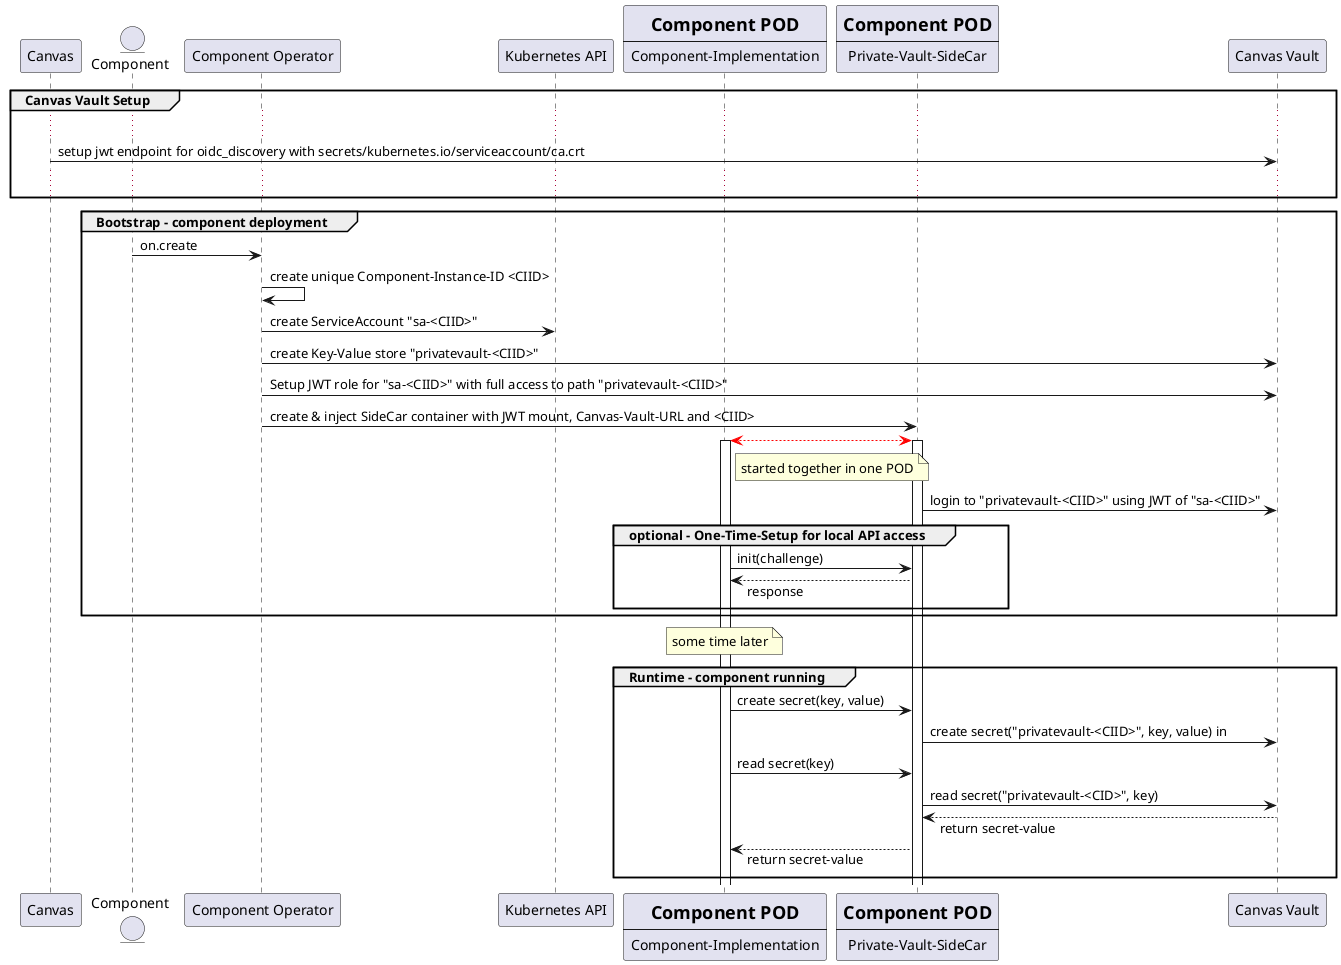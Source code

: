 @startuml

participant Canvas as "Canvas"
entity Component
participant "Component Operator" as ComponentOperator
participant "Kubernetes API" as KubernetesAPI
participant ComponentImplementation [
	=Component POD
	----
	Component-Implementation
]
participant PrivateVaultSideCar [
	=Component POD
	----
	Private-Vault-SideCar
]
participant CanvasVault as "Canvas Vault"


group Canvas Vault Setup 
    ...
	Canvas -> CanvasVault : setup jwt endpoint for oidc_discovery with secrets/kubernetes.io/serviceaccount/ca.crt
	...
end group

group Bootstrap - component deployment
	Component -> ComponentOperator : on.create
	ComponentOperator -> ComponentOperator : create unique Component-Instance-ID <CIID>
	ComponentOperator -> KubernetesAPI : create ServiceAccount "sa-<CIID>"
	ComponentOperator -> CanvasVault : create Key-Value store "privatevault-<CIID>"
	ComponentOperator -> CanvasVault : Setup JWT role for "sa-<CIID>" with full access to path "privatevault-<CIID>"
	ComponentOperator -> PrivateVaultSideCar : create & inject SideCar container with JWT mount, Canvas-Vault-URL and <CIID>
	ComponentImplementation <-[#ff0000]-> PrivateVaultSideCar
	activate ComponentImplementation 
	activate PrivateVaultSideCar 
    note right of ComponentImplementation
    started together in one POD
    end note	
	PrivateVaultSideCar -> CanvasVault : login to "privatevault-<CIID>" using JWT of "sa-<CIID>"
	group optional - One-Time-Setup for local API access
		ComponentImplementation -> PrivateVaultSideCar : init(challenge)
		skinparam responseMessageBelowArrow true
		ComponentImplementation <-- PrivateVaultSideCar : response
    end group
end group

note over ComponentImplementation : some time later

group Runtime - component running
	ComponentImplementation -> PrivateVaultSideCar : create secret(key, value)
	PrivateVaultSideCar -> CanvasVault : create secret("privatevault-<CIID>", key, value) in 
	ComponentImplementation -> PrivateVaultSideCar : read secret(key)
	PrivateVaultSideCar -> CanvasVault : read secret("privatevault-<CID>", key)
	PrivateVaultSideCar  <-- CanvasVault : return secret-value
	ComponentImplementation <-- PrivateVaultSideCar : return secret-value 
end group

@enduml
